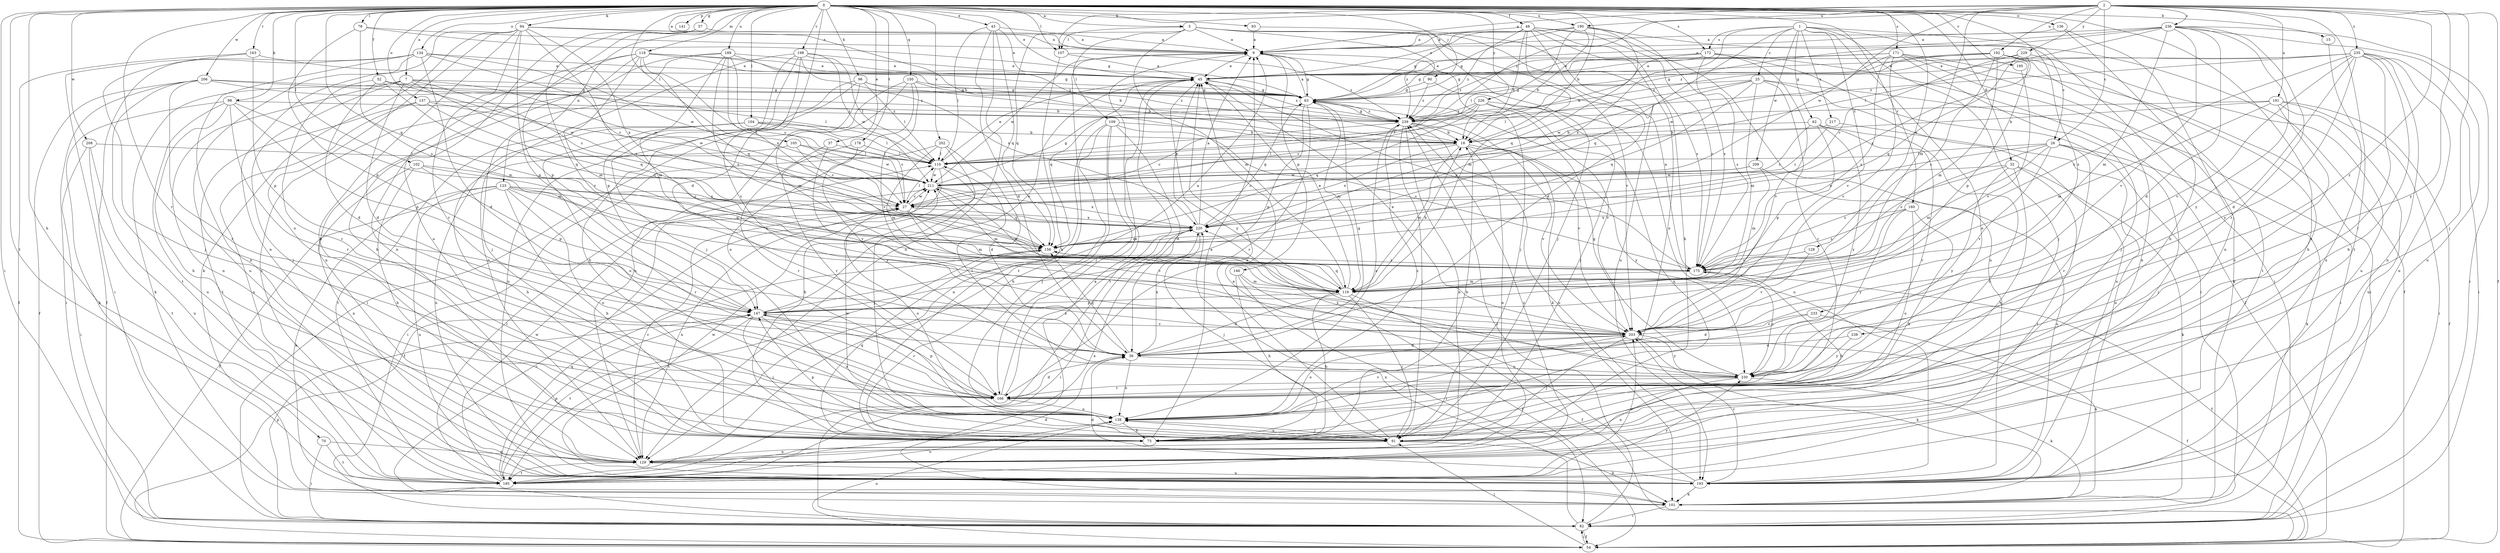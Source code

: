 strict digraph  {
0;
1;
2;
3;
7;
9;
15;
18;
25;
26;
27;
32;
36;
37;
43;
45;
48;
52;
54;
57;
62;
63;
70;
73;
78;
82;
90;
91;
93;
94;
96;
98;
101;
102;
104;
105;
107;
109;
110;
118;
119;
123;
128;
129;
134;
136;
137;
138;
141;
146;
147;
150;
156;
160;
163;
166;
171;
172;
175;
178;
185;
189;
190;
191;
192;
193;
195;
198;
202;
203;
206;
208;
209;
211;
217;
220;
226;
229;
230;
233;
235;
236;
238;
239;
0 -> 3  [label=a];
0 -> 7  [label=a];
0 -> 9  [label=a];
0 -> 15  [label=b];
0 -> 18  [label=b];
0 -> 32  [label=d];
0 -> 36  [label=d];
0 -> 37  [label=e];
0 -> 43  [label=e];
0 -> 45  [label=e];
0 -> 48  [label=f];
0 -> 52  [label=f];
0 -> 57  [label=g];
0 -> 70  [label=h];
0 -> 78  [label=i];
0 -> 82  [label=i];
0 -> 90  [label=j];
0 -> 93  [label=k];
0 -> 94  [label=k];
0 -> 96  [label=k];
0 -> 98  [label=k];
0 -> 102  [label=l];
0 -> 104  [label=l];
0 -> 105  [label=l];
0 -> 107  [label=l];
0 -> 118  [label=m];
0 -> 123  [label=n];
0 -> 128  [label=n];
0 -> 129  [label=n];
0 -> 134  [label=o];
0 -> 136  [label=o];
0 -> 137  [label=o];
0 -> 141  [label=p];
0 -> 150  [label=q];
0 -> 156  [label=q];
0 -> 160  [label=r];
0 -> 163  [label=r];
0 -> 166  [label=r];
0 -> 171  [label=s];
0 -> 172  [label=s];
0 -> 178  [label=t];
0 -> 185  [label=t];
0 -> 189  [label=u];
0 -> 190  [label=u];
0 -> 195  [label=v];
0 -> 198  [label=v];
0 -> 202  [label=v];
0 -> 206  [label=w];
0 -> 208  [label=w];
0 -> 226  [label=y];
0 -> 233  [label=z];
1 -> 25  [label=c];
1 -> 26  [label=c];
1 -> 62  [label=g];
1 -> 82  [label=i];
1 -> 91  [label=j];
1 -> 138  [label=o];
1 -> 156  [label=q];
1 -> 172  [label=s];
1 -> 203  [label=v];
1 -> 209  [label=w];
1 -> 217  [label=x];
1 -> 220  [label=x];
2 -> 9  [label=a];
2 -> 26  [label=c];
2 -> 54  [label=f];
2 -> 91  [label=j];
2 -> 107  [label=l];
2 -> 119  [label=m];
2 -> 185  [label=t];
2 -> 190  [label=u];
2 -> 191  [label=u];
2 -> 192  [label=u];
2 -> 211  [label=w];
2 -> 229  [label=y];
2 -> 230  [label=y];
2 -> 235  [label=z];
2 -> 236  [label=z];
2 -> 238  [label=z];
2 -> 239  [label=z];
3 -> 9  [label=a];
3 -> 91  [label=j];
3 -> 107  [label=l];
3 -> 109  [label=l];
3 -> 119  [label=m];
3 -> 156  [label=q];
3 -> 175  [label=s];
3 -> 203  [label=v];
3 -> 239  [label=z];
7 -> 27  [label=c];
7 -> 36  [label=d];
7 -> 63  [label=g];
7 -> 91  [label=j];
7 -> 101  [label=k];
7 -> 129  [label=n];
7 -> 156  [label=q];
7 -> 211  [label=w];
9 -> 45  [label=e];
9 -> 63  [label=g];
9 -> 91  [label=j];
9 -> 146  [label=p];
9 -> 185  [label=t];
9 -> 211  [label=w];
15 -> 193  [label=u];
18 -> 110  [label=l];
18 -> 119  [label=m];
18 -> 129  [label=n];
18 -> 203  [label=v];
18 -> 220  [label=x];
18 -> 230  [label=y];
25 -> 63  [label=g];
25 -> 82  [label=i];
25 -> 110  [label=l];
25 -> 119  [label=m];
25 -> 156  [label=q];
25 -> 166  [label=r];
25 -> 193  [label=u];
25 -> 211  [label=w];
26 -> 91  [label=j];
26 -> 101  [label=k];
26 -> 110  [label=l];
26 -> 119  [label=m];
26 -> 166  [label=r];
26 -> 175  [label=s];
26 -> 203  [label=v];
26 -> 220  [label=x];
27 -> 110  [label=l];
27 -> 119  [label=m];
27 -> 129  [label=n];
27 -> 138  [label=o];
27 -> 203  [label=v];
27 -> 211  [label=w];
27 -> 220  [label=x];
32 -> 73  [label=h];
32 -> 101  [label=k];
32 -> 175  [label=s];
32 -> 185  [label=t];
32 -> 211  [label=w];
32 -> 230  [label=y];
36 -> 63  [label=g];
36 -> 138  [label=o];
36 -> 156  [label=q];
36 -> 220  [label=x];
36 -> 230  [label=y];
37 -> 110  [label=l];
37 -> 166  [label=r];
37 -> 203  [label=v];
43 -> 9  [label=a];
43 -> 36  [label=d];
43 -> 45  [label=e];
43 -> 110  [label=l];
43 -> 129  [label=n];
43 -> 156  [label=q];
45 -> 63  [label=g];
45 -> 156  [label=q];
45 -> 185  [label=t];
45 -> 230  [label=y];
45 -> 239  [label=z];
48 -> 9  [label=a];
48 -> 18  [label=b];
48 -> 36  [label=d];
48 -> 63  [label=g];
48 -> 73  [label=h];
48 -> 119  [label=m];
48 -> 138  [label=o];
48 -> 175  [label=s];
48 -> 193  [label=u];
48 -> 239  [label=z];
52 -> 36  [label=d];
52 -> 63  [label=g];
52 -> 110  [label=l];
52 -> 156  [label=q];
52 -> 166  [label=r];
52 -> 211  [label=w];
54 -> 82  [label=i];
54 -> 91  [label=j];
54 -> 138  [label=o];
57 -> 9  [label=a];
57 -> 129  [label=n];
57 -> 147  [label=p];
57 -> 203  [label=v];
62 -> 18  [label=b];
62 -> 27  [label=c];
62 -> 73  [label=h];
62 -> 147  [label=p];
62 -> 166  [label=r];
62 -> 230  [label=y];
63 -> 9  [label=a];
63 -> 101  [label=k];
63 -> 119  [label=m];
63 -> 147  [label=p];
63 -> 166  [label=r];
63 -> 239  [label=z];
70 -> 82  [label=i];
70 -> 129  [label=n];
70 -> 185  [label=t];
73 -> 9  [label=a];
73 -> 18  [label=b];
73 -> 156  [label=q];
78 -> 9  [label=a];
78 -> 63  [label=g];
78 -> 147  [label=p];
78 -> 175  [label=s];
82 -> 27  [label=c];
82 -> 54  [label=f];
82 -> 147  [label=p];
82 -> 220  [label=x];
82 -> 239  [label=z];
90 -> 63  [label=g];
90 -> 91  [label=j];
90 -> 239  [label=z];
91 -> 45  [label=e];
91 -> 101  [label=k];
91 -> 129  [label=n];
91 -> 138  [label=o];
91 -> 147  [label=p];
91 -> 211  [label=w];
93 -> 9  [label=a];
93 -> 193  [label=u];
94 -> 9  [label=a];
94 -> 18  [label=b];
94 -> 73  [label=h];
94 -> 101  [label=k];
94 -> 129  [label=n];
94 -> 138  [label=o];
94 -> 147  [label=p];
94 -> 166  [label=r];
94 -> 175  [label=s];
94 -> 220  [label=x];
96 -> 18  [label=b];
96 -> 63  [label=g];
96 -> 73  [label=h];
96 -> 110  [label=l];
96 -> 119  [label=m];
96 -> 193  [label=u];
98 -> 73  [label=h];
98 -> 101  [label=k];
98 -> 119  [label=m];
98 -> 147  [label=p];
98 -> 166  [label=r];
98 -> 193  [label=u];
98 -> 239  [label=z];
101 -> 9  [label=a];
101 -> 82  [label=i];
102 -> 73  [label=h];
102 -> 129  [label=n];
102 -> 147  [label=p];
102 -> 211  [label=w];
102 -> 220  [label=x];
104 -> 18  [label=b];
104 -> 27  [label=c];
104 -> 110  [label=l];
104 -> 138  [label=o];
104 -> 185  [label=t];
104 -> 193  [label=u];
105 -> 27  [label=c];
105 -> 73  [label=h];
105 -> 110  [label=l];
105 -> 211  [label=w];
107 -> 45  [label=e];
107 -> 73  [label=h];
107 -> 239  [label=z];
109 -> 18  [label=b];
109 -> 36  [label=d];
109 -> 73  [label=h];
109 -> 91  [label=j];
109 -> 129  [label=n];
109 -> 166  [label=r];
109 -> 175  [label=s];
110 -> 45  [label=e];
110 -> 54  [label=f];
110 -> 91  [label=j];
110 -> 211  [label=w];
118 -> 27  [label=c];
118 -> 45  [label=e];
118 -> 63  [label=g];
118 -> 73  [label=h];
118 -> 119  [label=m];
118 -> 129  [label=n];
118 -> 138  [label=o];
118 -> 156  [label=q];
118 -> 239  [label=z];
119 -> 18  [label=b];
119 -> 36  [label=d];
119 -> 45  [label=e];
119 -> 54  [label=f];
119 -> 73  [label=h];
119 -> 91  [label=j];
119 -> 147  [label=p];
119 -> 156  [label=q];
119 -> 211  [label=w];
123 -> 27  [label=c];
123 -> 54  [label=f];
123 -> 73  [label=h];
123 -> 101  [label=k];
123 -> 138  [label=o];
123 -> 156  [label=q];
123 -> 166  [label=r];
123 -> 175  [label=s];
123 -> 193  [label=u];
128 -> 175  [label=s];
128 -> 203  [label=v];
129 -> 27  [label=c];
129 -> 185  [label=t];
129 -> 193  [label=u];
134 -> 27  [label=c];
134 -> 36  [label=d];
134 -> 45  [label=e];
134 -> 54  [label=f];
134 -> 82  [label=i];
134 -> 129  [label=n];
134 -> 193  [label=u];
134 -> 211  [label=w];
136 -> 9  [label=a];
136 -> 73  [label=h];
136 -> 129  [label=n];
137 -> 156  [label=q];
137 -> 185  [label=t];
137 -> 193  [label=u];
137 -> 211  [label=w];
137 -> 239  [label=z];
138 -> 73  [label=h];
138 -> 91  [label=j];
138 -> 203  [label=v];
138 -> 239  [label=z];
146 -> 54  [label=f];
146 -> 73  [label=h];
146 -> 82  [label=i];
146 -> 119  [label=m];
147 -> 9  [label=a];
147 -> 45  [label=e];
147 -> 91  [label=j];
147 -> 138  [label=o];
147 -> 166  [label=r];
147 -> 185  [label=t];
147 -> 203  [label=v];
150 -> 63  [label=g];
150 -> 82  [label=i];
150 -> 129  [label=n];
150 -> 138  [label=o];
150 -> 203  [label=v];
150 -> 239  [label=z];
156 -> 175  [label=s];
156 -> 185  [label=t];
160 -> 73  [label=h];
160 -> 138  [label=o];
160 -> 175  [label=s];
160 -> 220  [label=x];
160 -> 230  [label=y];
163 -> 45  [label=e];
163 -> 54  [label=f];
163 -> 91  [label=j];
163 -> 147  [label=p];
166 -> 36  [label=d];
166 -> 45  [label=e];
166 -> 138  [label=o];
166 -> 147  [label=p];
166 -> 220  [label=x];
171 -> 45  [label=e];
171 -> 63  [label=g];
171 -> 82  [label=i];
171 -> 91  [label=j];
171 -> 101  [label=k];
171 -> 129  [label=n];
171 -> 175  [label=s];
171 -> 203  [label=v];
171 -> 211  [label=w];
172 -> 18  [label=b];
172 -> 45  [label=e];
172 -> 54  [label=f];
172 -> 82  [label=i];
172 -> 175  [label=s];
172 -> 203  [label=v];
172 -> 239  [label=z];
175 -> 9  [label=a];
175 -> 45  [label=e];
175 -> 54  [label=f];
175 -> 73  [label=h];
175 -> 119  [label=m];
178 -> 110  [label=l];
178 -> 166  [label=r];
178 -> 230  [label=y];
185 -> 36  [label=d];
185 -> 110  [label=l];
185 -> 138  [label=o];
185 -> 147  [label=p];
185 -> 156  [label=q];
185 -> 203  [label=v];
185 -> 211  [label=w];
185 -> 220  [label=x];
185 -> 230  [label=y];
185 -> 239  [label=z];
189 -> 18  [label=b];
189 -> 27  [label=c];
189 -> 45  [label=e];
189 -> 91  [label=j];
189 -> 119  [label=m];
189 -> 175  [label=s];
189 -> 185  [label=t];
189 -> 220  [label=x];
190 -> 9  [label=a];
190 -> 18  [label=b];
190 -> 45  [label=e];
190 -> 54  [label=f];
190 -> 63  [label=g];
190 -> 110  [label=l];
190 -> 156  [label=q];
190 -> 175  [label=s];
191 -> 18  [label=b];
191 -> 54  [label=f];
191 -> 82  [label=i];
191 -> 119  [label=m];
191 -> 138  [label=o];
191 -> 193  [label=u];
191 -> 239  [label=z];
192 -> 45  [label=e];
192 -> 63  [label=g];
192 -> 73  [label=h];
192 -> 119  [label=m];
192 -> 147  [label=p];
192 -> 175  [label=s];
192 -> 185  [label=t];
192 -> 239  [label=z];
193 -> 36  [label=d];
193 -> 45  [label=e];
193 -> 101  [label=k];
193 -> 203  [label=v];
193 -> 211  [label=w];
195 -> 203  [label=v];
198 -> 45  [label=e];
198 -> 91  [label=j];
198 -> 110  [label=l];
198 -> 129  [label=n];
198 -> 147  [label=p];
198 -> 203  [label=v];
198 -> 211  [label=w];
198 -> 220  [label=x];
202 -> 36  [label=d];
202 -> 73  [label=h];
202 -> 82  [label=i];
202 -> 110  [label=l];
202 -> 119  [label=m];
203 -> 36  [label=d];
203 -> 45  [label=e];
203 -> 54  [label=f];
203 -> 91  [label=j];
203 -> 101  [label=k];
203 -> 138  [label=o];
203 -> 230  [label=y];
206 -> 18  [label=b];
206 -> 54  [label=f];
206 -> 63  [label=g];
206 -> 82  [label=i];
206 -> 166  [label=r];
206 -> 185  [label=t];
206 -> 239  [label=z];
208 -> 82  [label=i];
208 -> 110  [label=l];
208 -> 185  [label=t];
208 -> 193  [label=u];
209 -> 27  [label=c];
209 -> 119  [label=m];
209 -> 193  [label=u];
209 -> 211  [label=w];
211 -> 27  [label=c];
211 -> 63  [label=g];
211 -> 119  [label=m];
211 -> 156  [label=q];
211 -> 220  [label=x];
217 -> 18  [label=b];
217 -> 27  [label=c];
217 -> 193  [label=u];
220 -> 9  [label=a];
220 -> 45  [label=e];
220 -> 63  [label=g];
220 -> 82  [label=i];
220 -> 91  [label=j];
220 -> 156  [label=q];
226 -> 27  [label=c];
226 -> 110  [label=l];
226 -> 129  [label=n];
226 -> 156  [label=q];
226 -> 193  [label=u];
226 -> 203  [label=v];
226 -> 239  [label=z];
229 -> 27  [label=c];
229 -> 45  [label=e];
229 -> 156  [label=q];
229 -> 193  [label=u];
229 -> 220  [label=x];
230 -> 63  [label=g];
230 -> 101  [label=k];
230 -> 110  [label=l];
230 -> 129  [label=n];
230 -> 166  [label=r];
230 -> 175  [label=s];
230 -> 220  [label=x];
233 -> 36  [label=d];
233 -> 101  [label=k];
233 -> 203  [label=v];
235 -> 36  [label=d];
235 -> 45  [label=e];
235 -> 63  [label=g];
235 -> 73  [label=h];
235 -> 82  [label=i];
235 -> 129  [label=n];
235 -> 166  [label=r];
235 -> 175  [label=s];
235 -> 193  [label=u];
235 -> 203  [label=v];
235 -> 230  [label=y];
235 -> 239  [label=z];
236 -> 9  [label=a];
236 -> 36  [label=d];
236 -> 45  [label=e];
236 -> 82  [label=i];
236 -> 110  [label=l];
236 -> 119  [label=m];
236 -> 166  [label=r];
236 -> 193  [label=u];
236 -> 203  [label=v];
236 -> 230  [label=y];
236 -> 239  [label=z];
238 -> 36  [label=d];
238 -> 230  [label=y];
239 -> 18  [label=b];
239 -> 27  [label=c];
239 -> 63  [label=g];
239 -> 91  [label=j];
239 -> 129  [label=n];
239 -> 138  [label=o];
239 -> 193  [label=u];
239 -> 203  [label=v];
}
